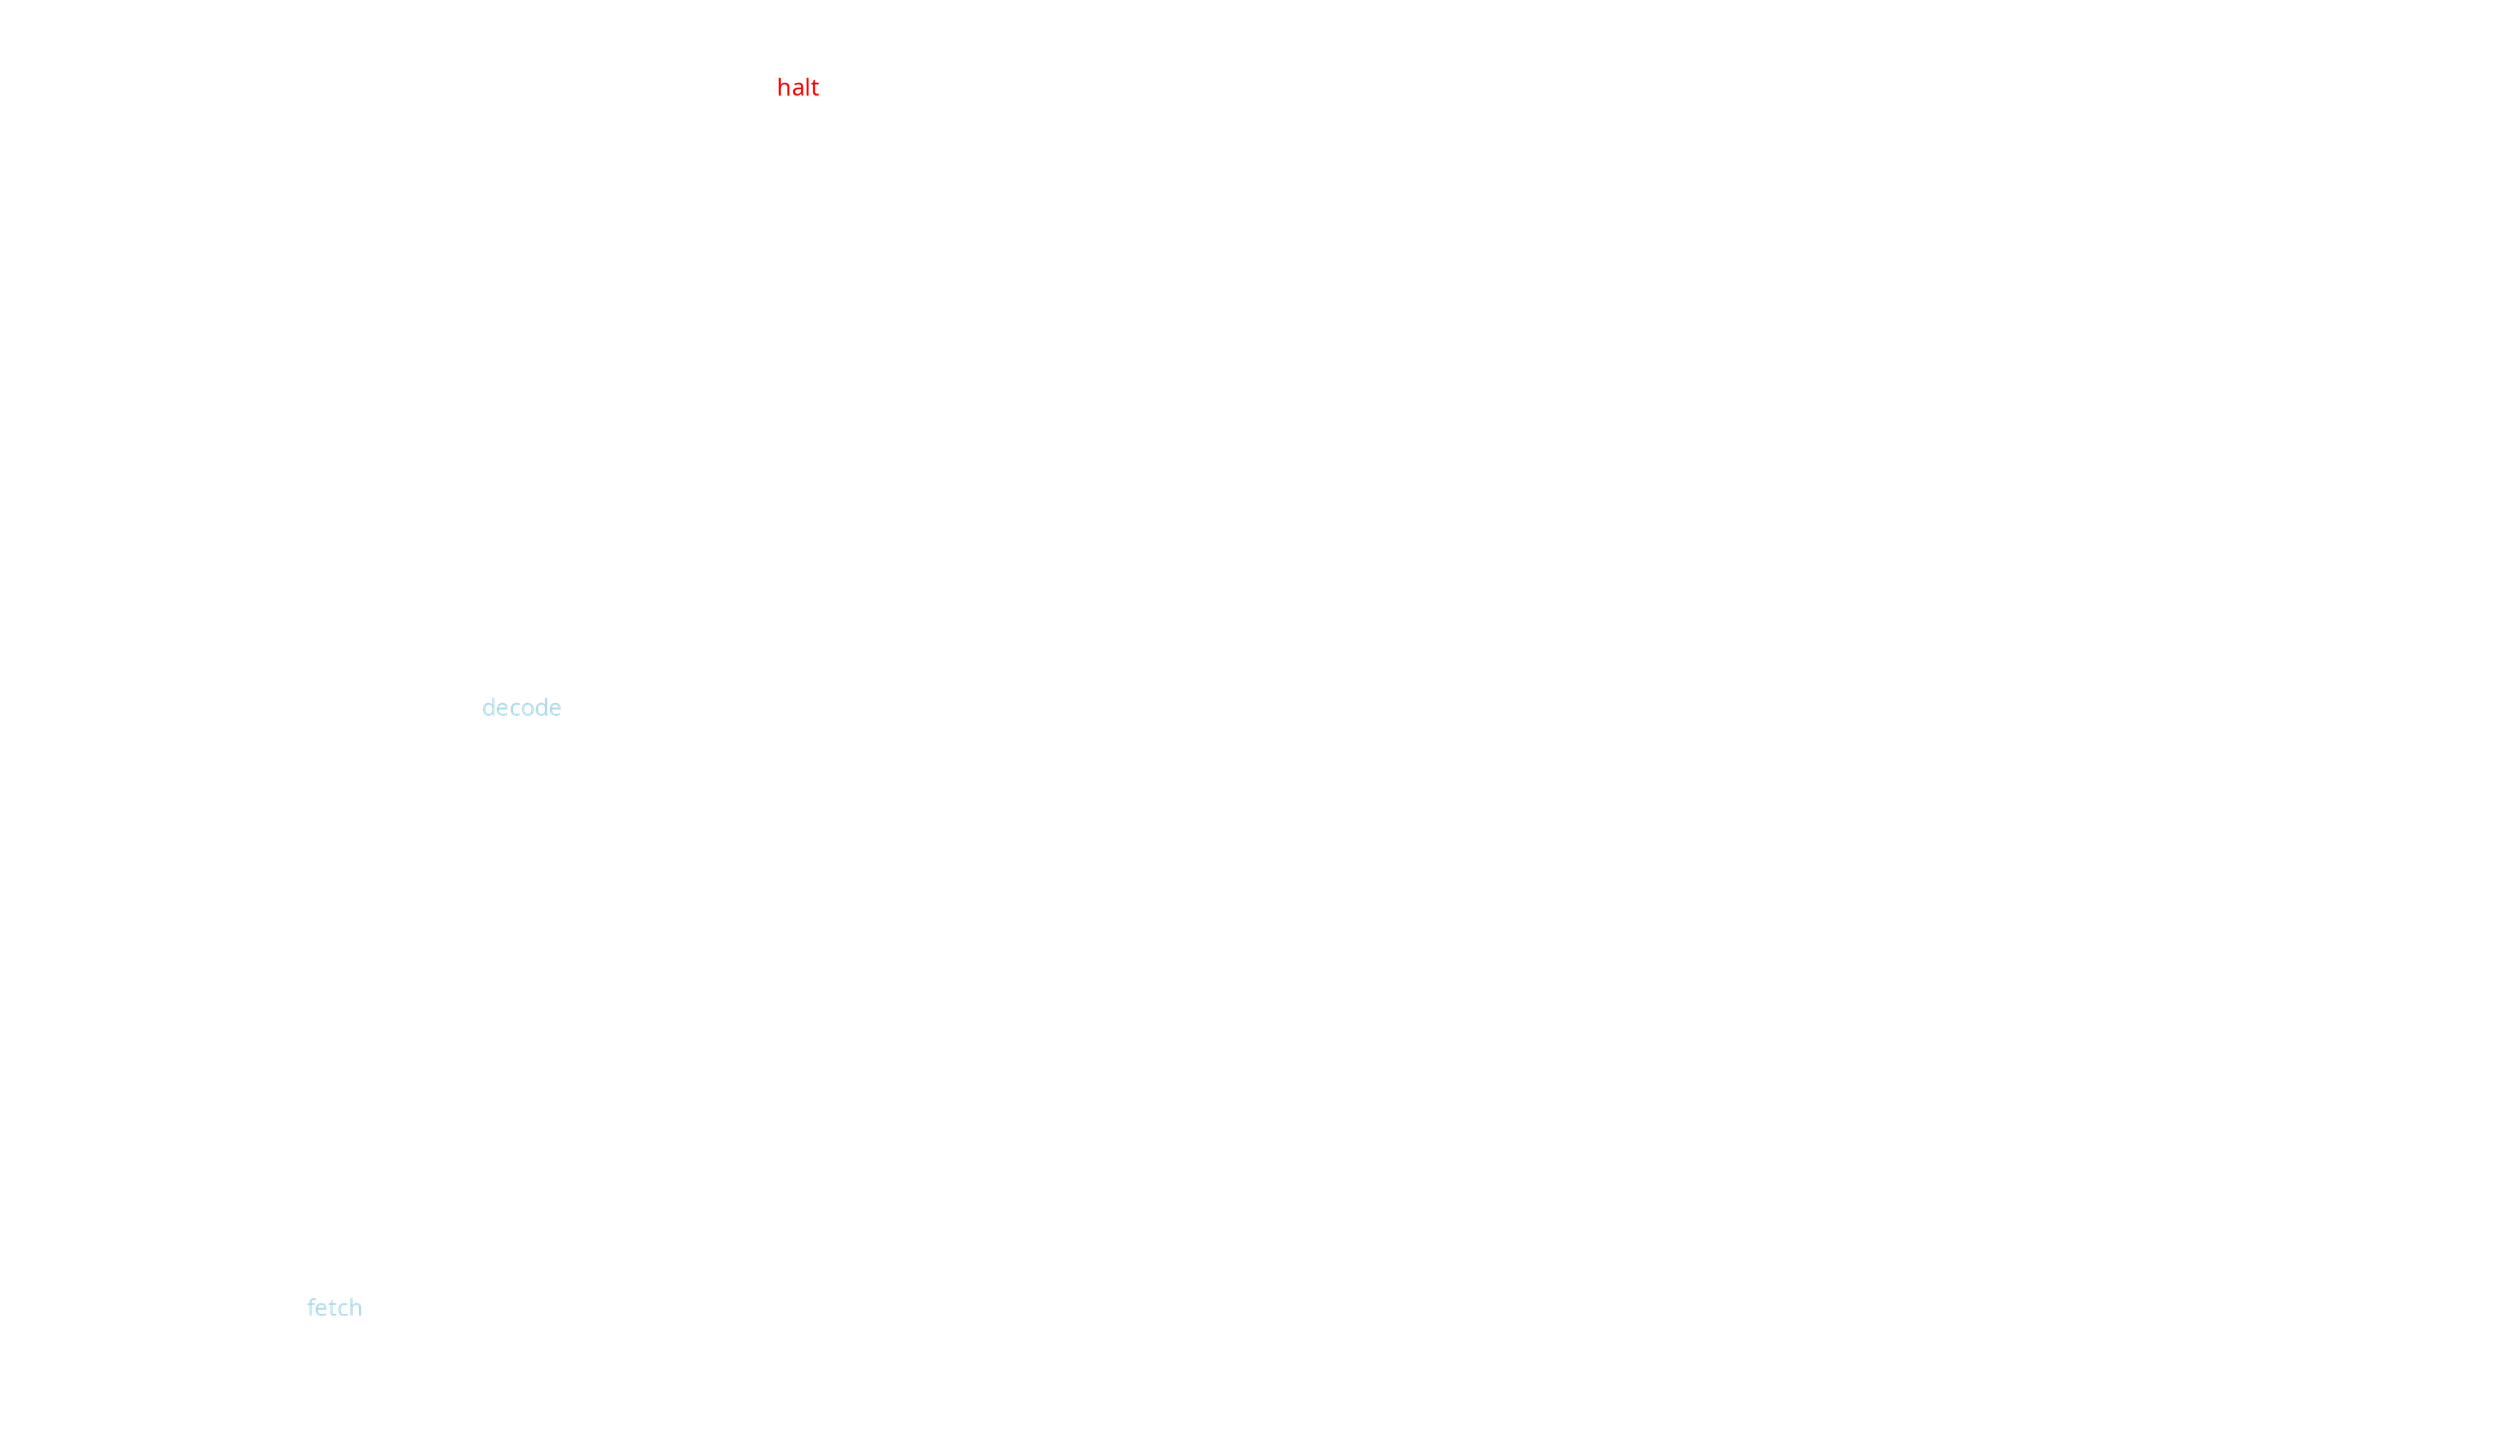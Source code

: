 digraph G {
  rankdir = "LR";
  compound = "true";
  bgcolor = "transparent";
  graph [fontname = "Handlee", fontcolor = "white", color = "white"];
  node [fontname = "Handlee", fontcolor = "white", color = "white"];
  edge [fontname = "Handlee", fontcolor = "white", color = "white"];

  startup [style = "invis"];
  idle;
  fetch [fontcolor = "lightblue"];
  decode [fontcolor = "lightblue"];
  startup -> idle [constraint = "false"];
  idle -> fetch [label = "EN = 1"];
  idle:s -> idle [label = "EN = 0"];
  fetch -> decode;
  fetch -> idle [label = "EN = 0"];
  
  halt [fontcolor = "red", shape = "doublecircle"];
  decode -> ex_inc_r [label = "+", constraint = "true"];
  decode -> ex_dec_r [label = "-", constraint = "true"];
  decode -> halt [label = "\\0", constraint = "true"];
  halt:e -> halt;
  decode -> ex_lmov[label = ">", constraint = "true"];
  decode -> ex_rmov[label = "<", constraint = "true"];
  decode -> ex_print_r [label = ".", constraint = "true"];
  decode -> ex_read_await [label = ",", constraint = "true"];
  decode -> ex_whilebeg_r [label = "[", constraint = "true"];
  decode -> ex_whileend_r [label = "]", constraint = "true"];
  decode -> ex_dobeg [label = "(", constraint = "true"];
  decode -> ex_doend [label = ")", constraint = "true"];
  decode -> ex_noop [label = "", constraint = "true"];
  
  ex_inc_r -> ex_inc_w;
  ex_dec_r -> ex_dec_w;
  ex_print_r -> ex_print_out;
  ex_print_out -> ex_print_out [label = "BUSY = 1"];
  ex_read_await -> ex_read_await [label = "VLD = 0"];
  ex_read_await -> ex_read_w [label = "VLD = 1"];
  ex_whilebeg_r -> ex_whilebeg_cmp;
  ex_whilebeg_cmp -> ex_whilebeg_jmp [label = "VAL = 0"];
  ex_whilebeg_jmp -> ex_whilebeg_skip;
  ex_whilebeg_skip -> ex_whilebeg_cnt;
  ex_whilebeg_cnt -> ex_whilebeg_jmp [label = "CNT ≠ 0"];
  ex_whileend_r -> ex_whileend_cmp;
  ex_whileend_cmp -> ex_whileend_jmp [label = "VAL ≠ 0"];
  ex_whileend_jmp -> ex_whileend_ret;
  ex_whileend_ret -> ex_whileend_cnt;
  ex_whileend_cnt -> ex_whileend_jmp [label = "CNT ≠ 0"];

  subgraph cluster_execution {
    ex_inc_r,
    ex_inc_w,
    ex_dec_r,
    ex_dec_w,
    ex_lmov,
    ex_rmov,
    ex_print_r,
    ex_print_out,
    ex_read_await,
    ex_read_w;
    ex_whilebeg_r,
    ex_whilebeg_cmp,
    ex_whilebeg_jmp,
    ex_whilebeg_skip,
    ex_whilebeg_cnt,
    ex_whileend_r,
    ex_whileend_cmp,
    ex_whileend_jmp,
    ex_whileend_ret,
    ex_whileend_cnt,
    ex_whileend,
    ex_dobeg,
    ex_doend,
    ex_noop
    endarrow [style = "invis"]
  }
  
  ex_noop -> endarrow [style = "invis"]
  endarrow:s -> fetch [ltail = "cluster_execution"];
}
